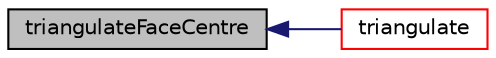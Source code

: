 digraph "triangulateFaceCentre"
{
  bgcolor="transparent";
  edge [fontname="Helvetica",fontsize="10",labelfontname="Helvetica",labelfontsize="10"];
  node [fontname="Helvetica",fontsize="10",shape=record];
  rankdir="LR";
  Node1 [label="triangulateFaceCentre",height=0.2,width=0.4,color="black", fillcolor="grey75", style="filled", fontcolor="black"];
  Node1 -> Node2 [dir="back",color="midnightblue",fontsize="10",style="solid",fontname="Helvetica"];
  Node2 [label="triangulate",height=0.2,width=0.4,color="red",URL="$a02767.html#abc610083203403b6a9406e6d0206150e",tooltip="Simple triangulation of (selected patches of) boundaryMesh. Needs. "];
}
